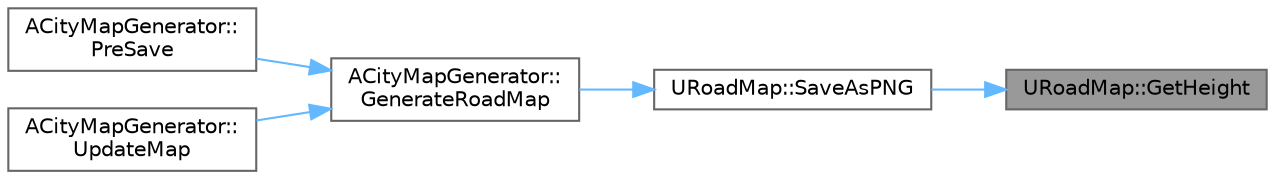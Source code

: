digraph "URoadMap::GetHeight"
{
 // INTERACTIVE_SVG=YES
 // LATEX_PDF_SIZE
  bgcolor="transparent";
  edge [fontname=Helvetica,fontsize=10,labelfontname=Helvetica,labelfontsize=10];
  node [fontname=Helvetica,fontsize=10,shape=box,height=0.2,width=0.4];
  rankdir="RL";
  Node1 [id="Node000001",label="URoadMap::GetHeight",height=0.2,width=0.4,color="gray40", fillcolor="grey60", style="filled", fontcolor="black",tooltip=" "];
  Node1 -> Node2 [id="edge1_Node000001_Node000002",dir="back",color="steelblue1",style="solid",tooltip=" "];
  Node2 [id="Node000002",label="URoadMap::SaveAsPNG",height=0.2,width=0.4,color="grey40", fillcolor="white", style="filled",URL="$d5/db2/classURoadMap.html#aa47b13000945dfd3e81dd51a69eb2c67",tooltip="Save the current map as PNG with the pixel data encoded as color."];
  Node2 -> Node3 [id="edge2_Node000002_Node000003",dir="back",color="steelblue1",style="solid",tooltip=" "];
  Node3 [id="Node000003",label="ACityMapGenerator::\lGenerateRoadMap",height=0.2,width=0.4,color="grey40", fillcolor="white", style="filled",URL="$d1/ddb/classACityMapGenerator.html#a9ce09c4586724fe3e446cbb12712adf3",tooltip="Generate the road map image and save to disk if requested."];
  Node3 -> Node4 [id="edge3_Node000003_Node000004",dir="back",color="steelblue1",style="solid",tooltip=" "];
  Node4 [id="Node000004",label="ACityMapGenerator::\lPreSave",height=0.2,width=0.4,color="grey40", fillcolor="white", style="filled",URL="$d1/ddb/classACityMapGenerator.html#a5627a0935def8c92d8ae226b10238f2c",tooltip=" "];
  Node3 -> Node5 [id="edge4_Node000003_Node000005",dir="back",color="steelblue1",style="solid",tooltip=" "];
  Node5 [id="Node000005",label="ACityMapGenerator::\lUpdateMap",height=0.2,width=0.4,color="grey40", fillcolor="white", style="filled",URL="$d1/ddb/classACityMapGenerator.html#a5ad53319596101e96076a12eab41b9c1",tooltip="Here does nothing, implement in derived classes."];
}
